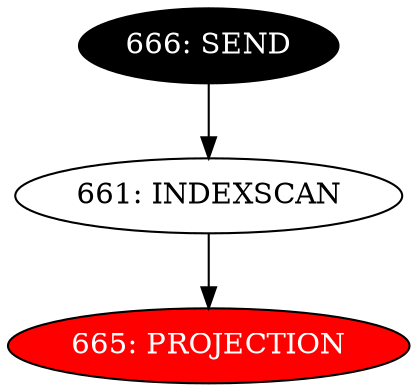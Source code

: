digraph name {
661 [label="661: INDEXSCAN" ];
661 -> 665;
665 [label="665: PROJECTION" fontcolor="white" style="filled" fillcolor="red"];
666 [label="666: SEND" fontcolor="white" style="filled" fillcolor="black"];
666 -> 661;

}

